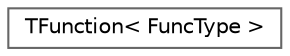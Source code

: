 digraph "Graphical Class Hierarchy"
{
 // INTERACTIVE_SVG=YES
 // LATEX_PDF_SIZE
  bgcolor="transparent";
  edge [fontname=Helvetica,fontsize=10,labelfontname=Helvetica,labelfontsize=10];
  node [fontname=Helvetica,fontsize=10,shape=box,height=0.2,width=0.4];
  rankdir="LR";
  Node0 [id="Node000000",label="TFunction\< FuncType \>",height=0.2,width=0.4,color="grey40", fillcolor="white", style="filled",URL="$dd/dde/classTFunction.html",tooltip="TFunction<FuncType>"];
}

